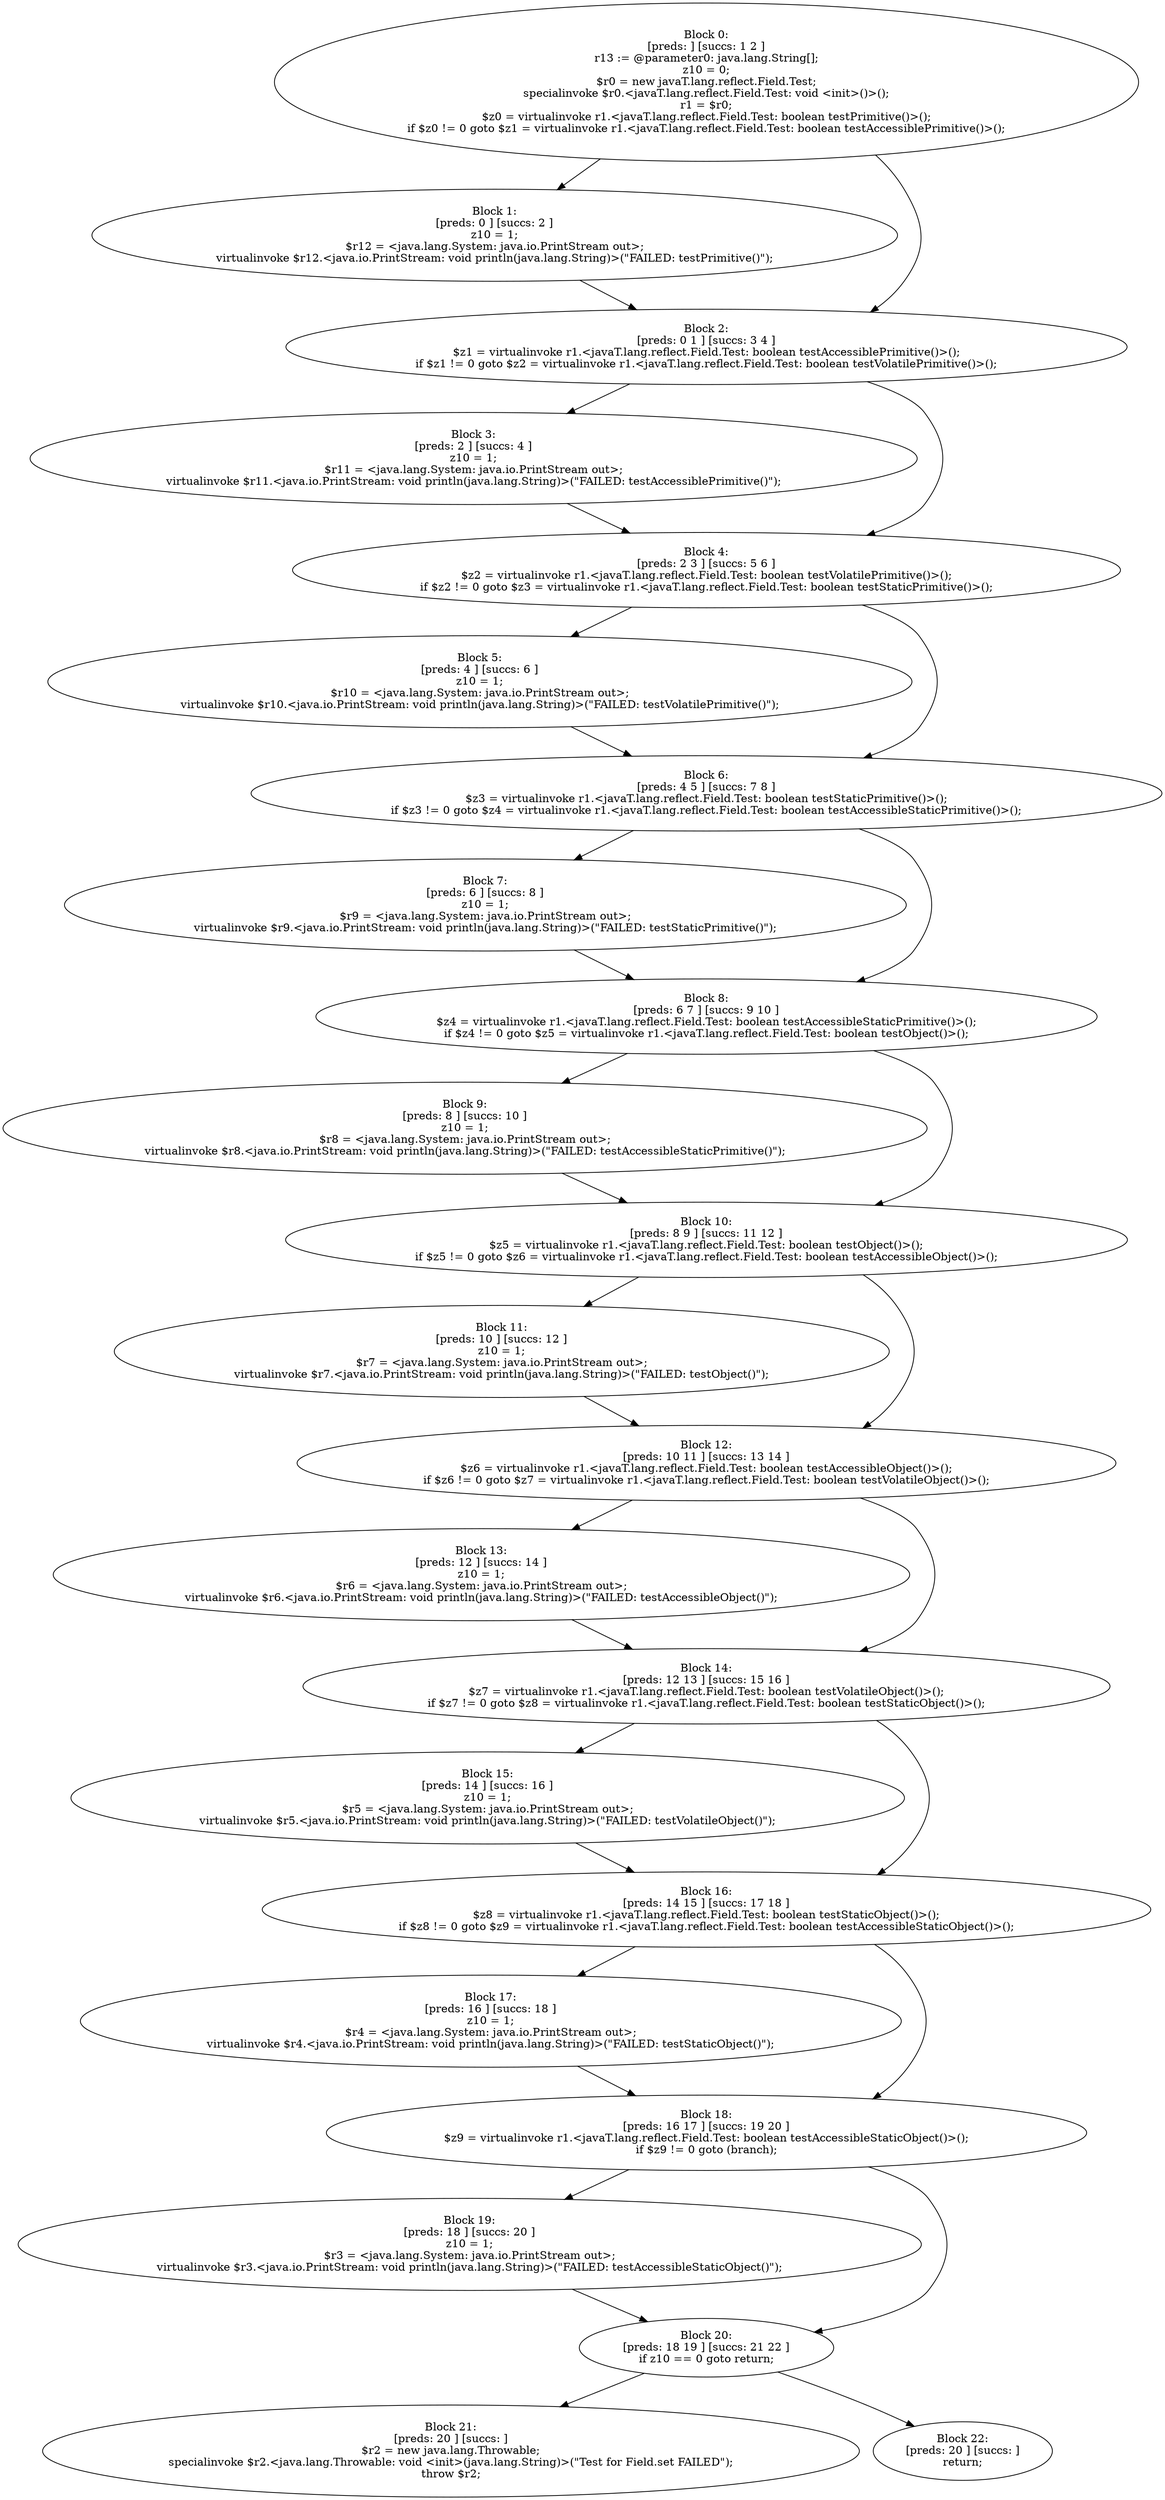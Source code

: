 digraph "unitGraph" {
    "Block 0:
[preds: ] [succs: 1 2 ]
r13 := @parameter0: java.lang.String[];
z10 = 0;
$r0 = new javaT.lang.reflect.Field.Test;
specialinvoke $r0.<javaT.lang.reflect.Field.Test: void <init>()>();
r1 = $r0;
$z0 = virtualinvoke r1.<javaT.lang.reflect.Field.Test: boolean testPrimitive()>();
if $z0 != 0 goto $z1 = virtualinvoke r1.<javaT.lang.reflect.Field.Test: boolean testAccessiblePrimitive()>();
"
    "Block 1:
[preds: 0 ] [succs: 2 ]
z10 = 1;
$r12 = <java.lang.System: java.io.PrintStream out>;
virtualinvoke $r12.<java.io.PrintStream: void println(java.lang.String)>(\"FAILED: testPrimitive()\");
"
    "Block 2:
[preds: 0 1 ] [succs: 3 4 ]
$z1 = virtualinvoke r1.<javaT.lang.reflect.Field.Test: boolean testAccessiblePrimitive()>();
if $z1 != 0 goto $z2 = virtualinvoke r1.<javaT.lang.reflect.Field.Test: boolean testVolatilePrimitive()>();
"
    "Block 3:
[preds: 2 ] [succs: 4 ]
z10 = 1;
$r11 = <java.lang.System: java.io.PrintStream out>;
virtualinvoke $r11.<java.io.PrintStream: void println(java.lang.String)>(\"FAILED: testAccessiblePrimitive()\");
"
    "Block 4:
[preds: 2 3 ] [succs: 5 6 ]
$z2 = virtualinvoke r1.<javaT.lang.reflect.Field.Test: boolean testVolatilePrimitive()>();
if $z2 != 0 goto $z3 = virtualinvoke r1.<javaT.lang.reflect.Field.Test: boolean testStaticPrimitive()>();
"
    "Block 5:
[preds: 4 ] [succs: 6 ]
z10 = 1;
$r10 = <java.lang.System: java.io.PrintStream out>;
virtualinvoke $r10.<java.io.PrintStream: void println(java.lang.String)>(\"FAILED: testVolatilePrimitive()\");
"
    "Block 6:
[preds: 4 5 ] [succs: 7 8 ]
$z3 = virtualinvoke r1.<javaT.lang.reflect.Field.Test: boolean testStaticPrimitive()>();
if $z3 != 0 goto $z4 = virtualinvoke r1.<javaT.lang.reflect.Field.Test: boolean testAccessibleStaticPrimitive()>();
"
    "Block 7:
[preds: 6 ] [succs: 8 ]
z10 = 1;
$r9 = <java.lang.System: java.io.PrintStream out>;
virtualinvoke $r9.<java.io.PrintStream: void println(java.lang.String)>(\"FAILED: testStaticPrimitive()\");
"
    "Block 8:
[preds: 6 7 ] [succs: 9 10 ]
$z4 = virtualinvoke r1.<javaT.lang.reflect.Field.Test: boolean testAccessibleStaticPrimitive()>();
if $z4 != 0 goto $z5 = virtualinvoke r1.<javaT.lang.reflect.Field.Test: boolean testObject()>();
"
    "Block 9:
[preds: 8 ] [succs: 10 ]
z10 = 1;
$r8 = <java.lang.System: java.io.PrintStream out>;
virtualinvoke $r8.<java.io.PrintStream: void println(java.lang.String)>(\"FAILED: testAccessibleStaticPrimitive()\");
"
    "Block 10:
[preds: 8 9 ] [succs: 11 12 ]
$z5 = virtualinvoke r1.<javaT.lang.reflect.Field.Test: boolean testObject()>();
if $z5 != 0 goto $z6 = virtualinvoke r1.<javaT.lang.reflect.Field.Test: boolean testAccessibleObject()>();
"
    "Block 11:
[preds: 10 ] [succs: 12 ]
z10 = 1;
$r7 = <java.lang.System: java.io.PrintStream out>;
virtualinvoke $r7.<java.io.PrintStream: void println(java.lang.String)>(\"FAILED: testObject()\");
"
    "Block 12:
[preds: 10 11 ] [succs: 13 14 ]
$z6 = virtualinvoke r1.<javaT.lang.reflect.Field.Test: boolean testAccessibleObject()>();
if $z6 != 0 goto $z7 = virtualinvoke r1.<javaT.lang.reflect.Field.Test: boolean testVolatileObject()>();
"
    "Block 13:
[preds: 12 ] [succs: 14 ]
z10 = 1;
$r6 = <java.lang.System: java.io.PrintStream out>;
virtualinvoke $r6.<java.io.PrintStream: void println(java.lang.String)>(\"FAILED: testAccessibleObject()\");
"
    "Block 14:
[preds: 12 13 ] [succs: 15 16 ]
$z7 = virtualinvoke r1.<javaT.lang.reflect.Field.Test: boolean testVolatileObject()>();
if $z7 != 0 goto $z8 = virtualinvoke r1.<javaT.lang.reflect.Field.Test: boolean testStaticObject()>();
"
    "Block 15:
[preds: 14 ] [succs: 16 ]
z10 = 1;
$r5 = <java.lang.System: java.io.PrintStream out>;
virtualinvoke $r5.<java.io.PrintStream: void println(java.lang.String)>(\"FAILED: testVolatileObject()\");
"
    "Block 16:
[preds: 14 15 ] [succs: 17 18 ]
$z8 = virtualinvoke r1.<javaT.lang.reflect.Field.Test: boolean testStaticObject()>();
if $z8 != 0 goto $z9 = virtualinvoke r1.<javaT.lang.reflect.Field.Test: boolean testAccessibleStaticObject()>();
"
    "Block 17:
[preds: 16 ] [succs: 18 ]
z10 = 1;
$r4 = <java.lang.System: java.io.PrintStream out>;
virtualinvoke $r4.<java.io.PrintStream: void println(java.lang.String)>(\"FAILED: testStaticObject()\");
"
    "Block 18:
[preds: 16 17 ] [succs: 19 20 ]
$z9 = virtualinvoke r1.<javaT.lang.reflect.Field.Test: boolean testAccessibleStaticObject()>();
if $z9 != 0 goto (branch);
"
    "Block 19:
[preds: 18 ] [succs: 20 ]
z10 = 1;
$r3 = <java.lang.System: java.io.PrintStream out>;
virtualinvoke $r3.<java.io.PrintStream: void println(java.lang.String)>(\"FAILED: testAccessibleStaticObject()\");
"
    "Block 20:
[preds: 18 19 ] [succs: 21 22 ]
if z10 == 0 goto return;
"
    "Block 21:
[preds: 20 ] [succs: ]
$r2 = new java.lang.Throwable;
specialinvoke $r2.<java.lang.Throwable: void <init>(java.lang.String)>(\"Test for Field.set FAILED\");
throw $r2;
"
    "Block 22:
[preds: 20 ] [succs: ]
return;
"
    "Block 0:
[preds: ] [succs: 1 2 ]
r13 := @parameter0: java.lang.String[];
z10 = 0;
$r0 = new javaT.lang.reflect.Field.Test;
specialinvoke $r0.<javaT.lang.reflect.Field.Test: void <init>()>();
r1 = $r0;
$z0 = virtualinvoke r1.<javaT.lang.reflect.Field.Test: boolean testPrimitive()>();
if $z0 != 0 goto $z1 = virtualinvoke r1.<javaT.lang.reflect.Field.Test: boolean testAccessiblePrimitive()>();
"->"Block 1:
[preds: 0 ] [succs: 2 ]
z10 = 1;
$r12 = <java.lang.System: java.io.PrintStream out>;
virtualinvoke $r12.<java.io.PrintStream: void println(java.lang.String)>(\"FAILED: testPrimitive()\");
";
    "Block 0:
[preds: ] [succs: 1 2 ]
r13 := @parameter0: java.lang.String[];
z10 = 0;
$r0 = new javaT.lang.reflect.Field.Test;
specialinvoke $r0.<javaT.lang.reflect.Field.Test: void <init>()>();
r1 = $r0;
$z0 = virtualinvoke r1.<javaT.lang.reflect.Field.Test: boolean testPrimitive()>();
if $z0 != 0 goto $z1 = virtualinvoke r1.<javaT.lang.reflect.Field.Test: boolean testAccessiblePrimitive()>();
"->"Block 2:
[preds: 0 1 ] [succs: 3 4 ]
$z1 = virtualinvoke r1.<javaT.lang.reflect.Field.Test: boolean testAccessiblePrimitive()>();
if $z1 != 0 goto $z2 = virtualinvoke r1.<javaT.lang.reflect.Field.Test: boolean testVolatilePrimitive()>();
";
    "Block 1:
[preds: 0 ] [succs: 2 ]
z10 = 1;
$r12 = <java.lang.System: java.io.PrintStream out>;
virtualinvoke $r12.<java.io.PrintStream: void println(java.lang.String)>(\"FAILED: testPrimitive()\");
"->"Block 2:
[preds: 0 1 ] [succs: 3 4 ]
$z1 = virtualinvoke r1.<javaT.lang.reflect.Field.Test: boolean testAccessiblePrimitive()>();
if $z1 != 0 goto $z2 = virtualinvoke r1.<javaT.lang.reflect.Field.Test: boolean testVolatilePrimitive()>();
";
    "Block 2:
[preds: 0 1 ] [succs: 3 4 ]
$z1 = virtualinvoke r1.<javaT.lang.reflect.Field.Test: boolean testAccessiblePrimitive()>();
if $z1 != 0 goto $z2 = virtualinvoke r1.<javaT.lang.reflect.Field.Test: boolean testVolatilePrimitive()>();
"->"Block 3:
[preds: 2 ] [succs: 4 ]
z10 = 1;
$r11 = <java.lang.System: java.io.PrintStream out>;
virtualinvoke $r11.<java.io.PrintStream: void println(java.lang.String)>(\"FAILED: testAccessiblePrimitive()\");
";
    "Block 2:
[preds: 0 1 ] [succs: 3 4 ]
$z1 = virtualinvoke r1.<javaT.lang.reflect.Field.Test: boolean testAccessiblePrimitive()>();
if $z1 != 0 goto $z2 = virtualinvoke r1.<javaT.lang.reflect.Field.Test: boolean testVolatilePrimitive()>();
"->"Block 4:
[preds: 2 3 ] [succs: 5 6 ]
$z2 = virtualinvoke r1.<javaT.lang.reflect.Field.Test: boolean testVolatilePrimitive()>();
if $z2 != 0 goto $z3 = virtualinvoke r1.<javaT.lang.reflect.Field.Test: boolean testStaticPrimitive()>();
";
    "Block 3:
[preds: 2 ] [succs: 4 ]
z10 = 1;
$r11 = <java.lang.System: java.io.PrintStream out>;
virtualinvoke $r11.<java.io.PrintStream: void println(java.lang.String)>(\"FAILED: testAccessiblePrimitive()\");
"->"Block 4:
[preds: 2 3 ] [succs: 5 6 ]
$z2 = virtualinvoke r1.<javaT.lang.reflect.Field.Test: boolean testVolatilePrimitive()>();
if $z2 != 0 goto $z3 = virtualinvoke r1.<javaT.lang.reflect.Field.Test: boolean testStaticPrimitive()>();
";
    "Block 4:
[preds: 2 3 ] [succs: 5 6 ]
$z2 = virtualinvoke r1.<javaT.lang.reflect.Field.Test: boolean testVolatilePrimitive()>();
if $z2 != 0 goto $z3 = virtualinvoke r1.<javaT.lang.reflect.Field.Test: boolean testStaticPrimitive()>();
"->"Block 5:
[preds: 4 ] [succs: 6 ]
z10 = 1;
$r10 = <java.lang.System: java.io.PrintStream out>;
virtualinvoke $r10.<java.io.PrintStream: void println(java.lang.String)>(\"FAILED: testVolatilePrimitive()\");
";
    "Block 4:
[preds: 2 3 ] [succs: 5 6 ]
$z2 = virtualinvoke r1.<javaT.lang.reflect.Field.Test: boolean testVolatilePrimitive()>();
if $z2 != 0 goto $z3 = virtualinvoke r1.<javaT.lang.reflect.Field.Test: boolean testStaticPrimitive()>();
"->"Block 6:
[preds: 4 5 ] [succs: 7 8 ]
$z3 = virtualinvoke r1.<javaT.lang.reflect.Field.Test: boolean testStaticPrimitive()>();
if $z3 != 0 goto $z4 = virtualinvoke r1.<javaT.lang.reflect.Field.Test: boolean testAccessibleStaticPrimitive()>();
";
    "Block 5:
[preds: 4 ] [succs: 6 ]
z10 = 1;
$r10 = <java.lang.System: java.io.PrintStream out>;
virtualinvoke $r10.<java.io.PrintStream: void println(java.lang.String)>(\"FAILED: testVolatilePrimitive()\");
"->"Block 6:
[preds: 4 5 ] [succs: 7 8 ]
$z3 = virtualinvoke r1.<javaT.lang.reflect.Field.Test: boolean testStaticPrimitive()>();
if $z3 != 0 goto $z4 = virtualinvoke r1.<javaT.lang.reflect.Field.Test: boolean testAccessibleStaticPrimitive()>();
";
    "Block 6:
[preds: 4 5 ] [succs: 7 8 ]
$z3 = virtualinvoke r1.<javaT.lang.reflect.Field.Test: boolean testStaticPrimitive()>();
if $z3 != 0 goto $z4 = virtualinvoke r1.<javaT.lang.reflect.Field.Test: boolean testAccessibleStaticPrimitive()>();
"->"Block 7:
[preds: 6 ] [succs: 8 ]
z10 = 1;
$r9 = <java.lang.System: java.io.PrintStream out>;
virtualinvoke $r9.<java.io.PrintStream: void println(java.lang.String)>(\"FAILED: testStaticPrimitive()\");
";
    "Block 6:
[preds: 4 5 ] [succs: 7 8 ]
$z3 = virtualinvoke r1.<javaT.lang.reflect.Field.Test: boolean testStaticPrimitive()>();
if $z3 != 0 goto $z4 = virtualinvoke r1.<javaT.lang.reflect.Field.Test: boolean testAccessibleStaticPrimitive()>();
"->"Block 8:
[preds: 6 7 ] [succs: 9 10 ]
$z4 = virtualinvoke r1.<javaT.lang.reflect.Field.Test: boolean testAccessibleStaticPrimitive()>();
if $z4 != 0 goto $z5 = virtualinvoke r1.<javaT.lang.reflect.Field.Test: boolean testObject()>();
";
    "Block 7:
[preds: 6 ] [succs: 8 ]
z10 = 1;
$r9 = <java.lang.System: java.io.PrintStream out>;
virtualinvoke $r9.<java.io.PrintStream: void println(java.lang.String)>(\"FAILED: testStaticPrimitive()\");
"->"Block 8:
[preds: 6 7 ] [succs: 9 10 ]
$z4 = virtualinvoke r1.<javaT.lang.reflect.Field.Test: boolean testAccessibleStaticPrimitive()>();
if $z4 != 0 goto $z5 = virtualinvoke r1.<javaT.lang.reflect.Field.Test: boolean testObject()>();
";
    "Block 8:
[preds: 6 7 ] [succs: 9 10 ]
$z4 = virtualinvoke r1.<javaT.lang.reflect.Field.Test: boolean testAccessibleStaticPrimitive()>();
if $z4 != 0 goto $z5 = virtualinvoke r1.<javaT.lang.reflect.Field.Test: boolean testObject()>();
"->"Block 9:
[preds: 8 ] [succs: 10 ]
z10 = 1;
$r8 = <java.lang.System: java.io.PrintStream out>;
virtualinvoke $r8.<java.io.PrintStream: void println(java.lang.String)>(\"FAILED: testAccessibleStaticPrimitive()\");
";
    "Block 8:
[preds: 6 7 ] [succs: 9 10 ]
$z4 = virtualinvoke r1.<javaT.lang.reflect.Field.Test: boolean testAccessibleStaticPrimitive()>();
if $z4 != 0 goto $z5 = virtualinvoke r1.<javaT.lang.reflect.Field.Test: boolean testObject()>();
"->"Block 10:
[preds: 8 9 ] [succs: 11 12 ]
$z5 = virtualinvoke r1.<javaT.lang.reflect.Field.Test: boolean testObject()>();
if $z5 != 0 goto $z6 = virtualinvoke r1.<javaT.lang.reflect.Field.Test: boolean testAccessibleObject()>();
";
    "Block 9:
[preds: 8 ] [succs: 10 ]
z10 = 1;
$r8 = <java.lang.System: java.io.PrintStream out>;
virtualinvoke $r8.<java.io.PrintStream: void println(java.lang.String)>(\"FAILED: testAccessibleStaticPrimitive()\");
"->"Block 10:
[preds: 8 9 ] [succs: 11 12 ]
$z5 = virtualinvoke r1.<javaT.lang.reflect.Field.Test: boolean testObject()>();
if $z5 != 0 goto $z6 = virtualinvoke r1.<javaT.lang.reflect.Field.Test: boolean testAccessibleObject()>();
";
    "Block 10:
[preds: 8 9 ] [succs: 11 12 ]
$z5 = virtualinvoke r1.<javaT.lang.reflect.Field.Test: boolean testObject()>();
if $z5 != 0 goto $z6 = virtualinvoke r1.<javaT.lang.reflect.Field.Test: boolean testAccessibleObject()>();
"->"Block 11:
[preds: 10 ] [succs: 12 ]
z10 = 1;
$r7 = <java.lang.System: java.io.PrintStream out>;
virtualinvoke $r7.<java.io.PrintStream: void println(java.lang.String)>(\"FAILED: testObject()\");
";
    "Block 10:
[preds: 8 9 ] [succs: 11 12 ]
$z5 = virtualinvoke r1.<javaT.lang.reflect.Field.Test: boolean testObject()>();
if $z5 != 0 goto $z6 = virtualinvoke r1.<javaT.lang.reflect.Field.Test: boolean testAccessibleObject()>();
"->"Block 12:
[preds: 10 11 ] [succs: 13 14 ]
$z6 = virtualinvoke r1.<javaT.lang.reflect.Field.Test: boolean testAccessibleObject()>();
if $z6 != 0 goto $z7 = virtualinvoke r1.<javaT.lang.reflect.Field.Test: boolean testVolatileObject()>();
";
    "Block 11:
[preds: 10 ] [succs: 12 ]
z10 = 1;
$r7 = <java.lang.System: java.io.PrintStream out>;
virtualinvoke $r7.<java.io.PrintStream: void println(java.lang.String)>(\"FAILED: testObject()\");
"->"Block 12:
[preds: 10 11 ] [succs: 13 14 ]
$z6 = virtualinvoke r1.<javaT.lang.reflect.Field.Test: boolean testAccessibleObject()>();
if $z6 != 0 goto $z7 = virtualinvoke r1.<javaT.lang.reflect.Field.Test: boolean testVolatileObject()>();
";
    "Block 12:
[preds: 10 11 ] [succs: 13 14 ]
$z6 = virtualinvoke r1.<javaT.lang.reflect.Field.Test: boolean testAccessibleObject()>();
if $z6 != 0 goto $z7 = virtualinvoke r1.<javaT.lang.reflect.Field.Test: boolean testVolatileObject()>();
"->"Block 13:
[preds: 12 ] [succs: 14 ]
z10 = 1;
$r6 = <java.lang.System: java.io.PrintStream out>;
virtualinvoke $r6.<java.io.PrintStream: void println(java.lang.String)>(\"FAILED: testAccessibleObject()\");
";
    "Block 12:
[preds: 10 11 ] [succs: 13 14 ]
$z6 = virtualinvoke r1.<javaT.lang.reflect.Field.Test: boolean testAccessibleObject()>();
if $z6 != 0 goto $z7 = virtualinvoke r1.<javaT.lang.reflect.Field.Test: boolean testVolatileObject()>();
"->"Block 14:
[preds: 12 13 ] [succs: 15 16 ]
$z7 = virtualinvoke r1.<javaT.lang.reflect.Field.Test: boolean testVolatileObject()>();
if $z7 != 0 goto $z8 = virtualinvoke r1.<javaT.lang.reflect.Field.Test: boolean testStaticObject()>();
";
    "Block 13:
[preds: 12 ] [succs: 14 ]
z10 = 1;
$r6 = <java.lang.System: java.io.PrintStream out>;
virtualinvoke $r6.<java.io.PrintStream: void println(java.lang.String)>(\"FAILED: testAccessibleObject()\");
"->"Block 14:
[preds: 12 13 ] [succs: 15 16 ]
$z7 = virtualinvoke r1.<javaT.lang.reflect.Field.Test: boolean testVolatileObject()>();
if $z7 != 0 goto $z8 = virtualinvoke r1.<javaT.lang.reflect.Field.Test: boolean testStaticObject()>();
";
    "Block 14:
[preds: 12 13 ] [succs: 15 16 ]
$z7 = virtualinvoke r1.<javaT.lang.reflect.Field.Test: boolean testVolatileObject()>();
if $z7 != 0 goto $z8 = virtualinvoke r1.<javaT.lang.reflect.Field.Test: boolean testStaticObject()>();
"->"Block 15:
[preds: 14 ] [succs: 16 ]
z10 = 1;
$r5 = <java.lang.System: java.io.PrintStream out>;
virtualinvoke $r5.<java.io.PrintStream: void println(java.lang.String)>(\"FAILED: testVolatileObject()\");
";
    "Block 14:
[preds: 12 13 ] [succs: 15 16 ]
$z7 = virtualinvoke r1.<javaT.lang.reflect.Field.Test: boolean testVolatileObject()>();
if $z7 != 0 goto $z8 = virtualinvoke r1.<javaT.lang.reflect.Field.Test: boolean testStaticObject()>();
"->"Block 16:
[preds: 14 15 ] [succs: 17 18 ]
$z8 = virtualinvoke r1.<javaT.lang.reflect.Field.Test: boolean testStaticObject()>();
if $z8 != 0 goto $z9 = virtualinvoke r1.<javaT.lang.reflect.Field.Test: boolean testAccessibleStaticObject()>();
";
    "Block 15:
[preds: 14 ] [succs: 16 ]
z10 = 1;
$r5 = <java.lang.System: java.io.PrintStream out>;
virtualinvoke $r5.<java.io.PrintStream: void println(java.lang.String)>(\"FAILED: testVolatileObject()\");
"->"Block 16:
[preds: 14 15 ] [succs: 17 18 ]
$z8 = virtualinvoke r1.<javaT.lang.reflect.Field.Test: boolean testStaticObject()>();
if $z8 != 0 goto $z9 = virtualinvoke r1.<javaT.lang.reflect.Field.Test: boolean testAccessibleStaticObject()>();
";
    "Block 16:
[preds: 14 15 ] [succs: 17 18 ]
$z8 = virtualinvoke r1.<javaT.lang.reflect.Field.Test: boolean testStaticObject()>();
if $z8 != 0 goto $z9 = virtualinvoke r1.<javaT.lang.reflect.Field.Test: boolean testAccessibleStaticObject()>();
"->"Block 17:
[preds: 16 ] [succs: 18 ]
z10 = 1;
$r4 = <java.lang.System: java.io.PrintStream out>;
virtualinvoke $r4.<java.io.PrintStream: void println(java.lang.String)>(\"FAILED: testStaticObject()\");
";
    "Block 16:
[preds: 14 15 ] [succs: 17 18 ]
$z8 = virtualinvoke r1.<javaT.lang.reflect.Field.Test: boolean testStaticObject()>();
if $z8 != 0 goto $z9 = virtualinvoke r1.<javaT.lang.reflect.Field.Test: boolean testAccessibleStaticObject()>();
"->"Block 18:
[preds: 16 17 ] [succs: 19 20 ]
$z9 = virtualinvoke r1.<javaT.lang.reflect.Field.Test: boolean testAccessibleStaticObject()>();
if $z9 != 0 goto (branch);
";
    "Block 17:
[preds: 16 ] [succs: 18 ]
z10 = 1;
$r4 = <java.lang.System: java.io.PrintStream out>;
virtualinvoke $r4.<java.io.PrintStream: void println(java.lang.String)>(\"FAILED: testStaticObject()\");
"->"Block 18:
[preds: 16 17 ] [succs: 19 20 ]
$z9 = virtualinvoke r1.<javaT.lang.reflect.Field.Test: boolean testAccessibleStaticObject()>();
if $z9 != 0 goto (branch);
";
    "Block 18:
[preds: 16 17 ] [succs: 19 20 ]
$z9 = virtualinvoke r1.<javaT.lang.reflect.Field.Test: boolean testAccessibleStaticObject()>();
if $z9 != 0 goto (branch);
"->"Block 19:
[preds: 18 ] [succs: 20 ]
z10 = 1;
$r3 = <java.lang.System: java.io.PrintStream out>;
virtualinvoke $r3.<java.io.PrintStream: void println(java.lang.String)>(\"FAILED: testAccessibleStaticObject()\");
";
    "Block 18:
[preds: 16 17 ] [succs: 19 20 ]
$z9 = virtualinvoke r1.<javaT.lang.reflect.Field.Test: boolean testAccessibleStaticObject()>();
if $z9 != 0 goto (branch);
"->"Block 20:
[preds: 18 19 ] [succs: 21 22 ]
if z10 == 0 goto return;
";
    "Block 19:
[preds: 18 ] [succs: 20 ]
z10 = 1;
$r3 = <java.lang.System: java.io.PrintStream out>;
virtualinvoke $r3.<java.io.PrintStream: void println(java.lang.String)>(\"FAILED: testAccessibleStaticObject()\");
"->"Block 20:
[preds: 18 19 ] [succs: 21 22 ]
if z10 == 0 goto return;
";
    "Block 20:
[preds: 18 19 ] [succs: 21 22 ]
if z10 == 0 goto return;
"->"Block 21:
[preds: 20 ] [succs: ]
$r2 = new java.lang.Throwable;
specialinvoke $r2.<java.lang.Throwable: void <init>(java.lang.String)>(\"Test for Field.set FAILED\");
throw $r2;
";
    "Block 20:
[preds: 18 19 ] [succs: 21 22 ]
if z10 == 0 goto return;
"->"Block 22:
[preds: 20 ] [succs: ]
return;
";
}
